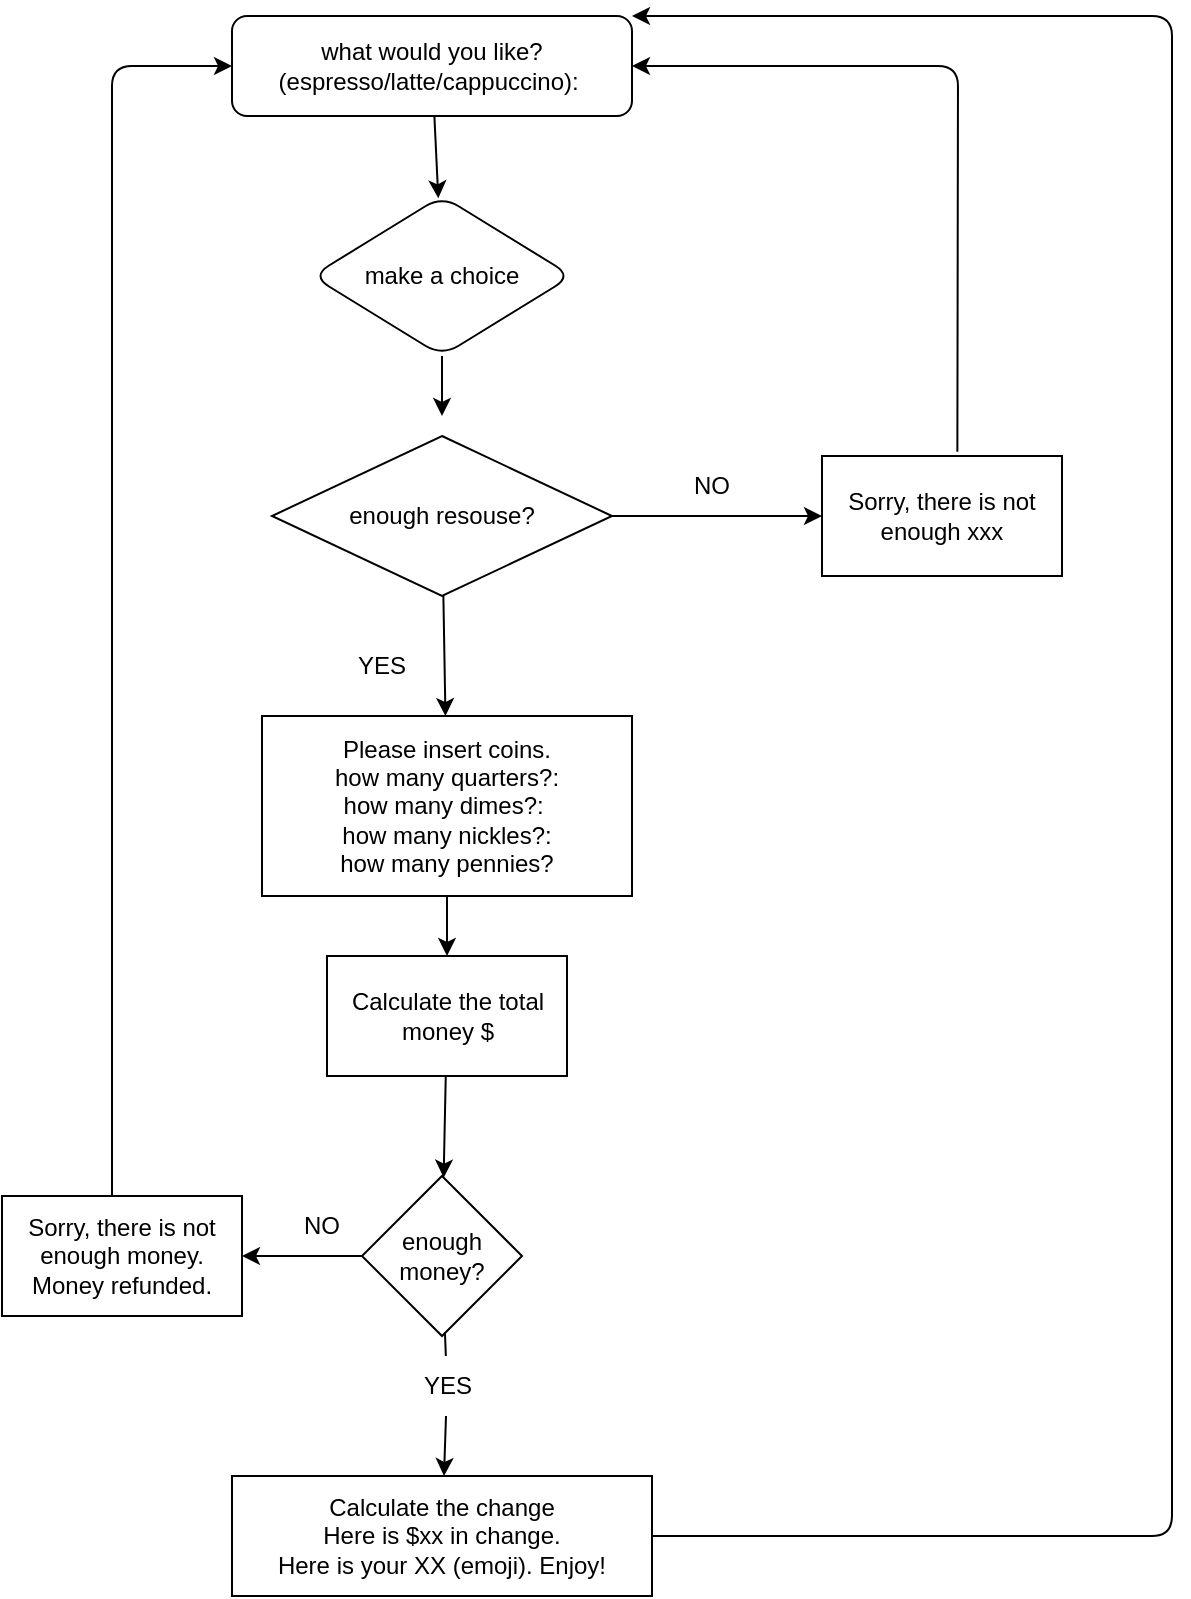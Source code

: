 <mxfile>
    <diagram id="g9x4P5zSO4WS4tSMn_Hg" name="Page-1">
        <mxGraphModel dx="754" dy="612" grid="1" gridSize="10" guides="1" tooltips="1" connect="1" arrows="1" fold="1" page="1" pageScale="1" pageWidth="850" pageHeight="1100" math="0" shadow="0">
            <root>
                <mxCell id="0"/>
                <mxCell id="1" parent="0"/>
                <mxCell id="4" value="" style="edgeStyle=none;html=1;" edge="1" parent="1" source="2" target="3">
                    <mxGeometry relative="1" as="geometry"/>
                </mxCell>
                <mxCell id="2" value="what would you like? (espresso/latte/cappuccino):&amp;nbsp;" style="rounded=1;whiteSpace=wrap;html=1;" vertex="1" parent="1">
                    <mxGeometry x="230" y="10" width="200" height="50" as="geometry"/>
                </mxCell>
                <mxCell id="5" style="edgeStyle=none;html=1;exitX=0.5;exitY=1;exitDx=0;exitDy=0;" edge="1" parent="1" source="3">
                    <mxGeometry relative="1" as="geometry">
                        <mxPoint x="335" y="210" as="targetPoint"/>
                    </mxGeometry>
                </mxCell>
                <mxCell id="3" value="make a choice" style="rhombus;whiteSpace=wrap;html=1;rounded=1;" vertex="1" parent="1">
                    <mxGeometry x="270" y="100" width="130" height="80" as="geometry"/>
                </mxCell>
                <mxCell id="8" value="" style="edgeStyle=none;html=1;" edge="1" parent="1" source="6" target="7">
                    <mxGeometry relative="1" as="geometry">
                        <Array as="points">
                            <mxPoint x="470" y="260"/>
                        </Array>
                    </mxGeometry>
                </mxCell>
                <mxCell id="11" value="" style="edgeStyle=none;html=1;" edge="1" parent="1" source="6" target="10">
                    <mxGeometry relative="1" as="geometry"/>
                </mxCell>
                <mxCell id="6" value="enough resouse?" style="rhombus;whiteSpace=wrap;html=1;" vertex="1" parent="1">
                    <mxGeometry x="250" y="220" width="170" height="80" as="geometry"/>
                </mxCell>
                <mxCell id="13" value="" style="edgeStyle=none;html=1;entryX=1;entryY=0.5;entryDx=0;entryDy=0;exitX=0.564;exitY=-0.036;exitDx=0;exitDy=0;exitPerimeter=0;" edge="1" parent="1" source="7" target="2">
                    <mxGeometry relative="1" as="geometry">
                        <mxPoint x="590" y="220" as="sourcePoint"/>
                        <mxPoint x="580" y="60" as="targetPoint"/>
                        <Array as="points">
                            <mxPoint x="593" y="35"/>
                        </Array>
                    </mxGeometry>
                </mxCell>
                <mxCell id="7" value="Sorry, there is not enough xxx" style="whiteSpace=wrap;html=1;" vertex="1" parent="1">
                    <mxGeometry x="525" y="230" width="120" height="60" as="geometry"/>
                </mxCell>
                <mxCell id="9" value="NO" style="text;html=1;strokeColor=none;fillColor=none;align=center;verticalAlign=middle;whiteSpace=wrap;rounded=0;" vertex="1" parent="1">
                    <mxGeometry x="440" y="230" width="60" height="30" as="geometry"/>
                </mxCell>
                <mxCell id="16" value="" style="edgeStyle=none;html=1;" edge="1" parent="1" source="10" target="15">
                    <mxGeometry relative="1" as="geometry"/>
                </mxCell>
                <mxCell id="10" value="Please insert coins.&lt;br&gt;how many quarters?:&lt;br&gt;how many dimes?:&amp;nbsp;&lt;br&gt;how many nickles?:&lt;br&gt;how many pennies?" style="whiteSpace=wrap;html=1;" vertex="1" parent="1">
                    <mxGeometry x="245" y="360" width="185" height="90" as="geometry"/>
                </mxCell>
                <mxCell id="14" value="YES" style="text;html=1;strokeColor=none;fillColor=none;align=center;verticalAlign=middle;whiteSpace=wrap;rounded=0;" vertex="1" parent="1">
                    <mxGeometry x="275" y="320" width="60" height="30" as="geometry"/>
                </mxCell>
                <mxCell id="20" value="" style="edgeStyle=none;html=1;" edge="1" parent="1" source="15" target="19">
                    <mxGeometry relative="1" as="geometry"/>
                </mxCell>
                <mxCell id="15" value="Calculate the total money $" style="whiteSpace=wrap;html=1;" vertex="1" parent="1">
                    <mxGeometry x="277.5" y="480" width="120" height="60" as="geometry"/>
                </mxCell>
                <mxCell id="22" value="" style="edgeStyle=none;html=1;" edge="1" parent="1" source="19" target="21">
                    <mxGeometry relative="1" as="geometry"/>
                </mxCell>
                <mxCell id="26" value="" style="edgeStyle=none;html=1;startArrow=none;" edge="1" parent="1" source="28" target="25">
                    <mxGeometry relative="1" as="geometry"/>
                </mxCell>
                <mxCell id="19" value="enough money?" style="rhombus;whiteSpace=wrap;html=1;" vertex="1" parent="1">
                    <mxGeometry x="295" y="590" width="80" height="80" as="geometry"/>
                </mxCell>
                <mxCell id="21" value="Sorry, there is not enough money. Money refunded." style="whiteSpace=wrap;html=1;" vertex="1" parent="1">
                    <mxGeometry x="115" y="600" width="120" height="60" as="geometry"/>
                </mxCell>
                <mxCell id="23" value="NO" style="text;html=1;strokeColor=none;fillColor=none;align=center;verticalAlign=middle;whiteSpace=wrap;rounded=0;" vertex="1" parent="1">
                    <mxGeometry x="245" y="600" width="60" height="30" as="geometry"/>
                </mxCell>
                <mxCell id="24" value="" style="endArrow=classic;html=1;entryX=0;entryY=0.5;entryDx=0;entryDy=0;" edge="1" parent="1" target="2">
                    <mxGeometry width="50" height="50" relative="1" as="geometry">
                        <mxPoint x="170" y="600" as="sourcePoint"/>
                        <mxPoint x="170" y="30" as="targetPoint"/>
                        <Array as="points">
                            <mxPoint x="170" y="35"/>
                        </Array>
                    </mxGeometry>
                </mxCell>
                <mxCell id="25" value="Calculate the change&lt;br&gt;Here is $xx in change.&lt;br&gt;Here is your XX (emoji). Enjoy!" style="whiteSpace=wrap;html=1;" vertex="1" parent="1">
                    <mxGeometry x="230" y="740" width="210" height="60" as="geometry"/>
                </mxCell>
                <mxCell id="27" value="" style="edgeStyle=none;html=1;endArrow=none;" edge="1" parent="1" source="19" target="28">
                    <mxGeometry relative="1" as="geometry">
                        <mxPoint x="335.889" y="669.111" as="sourcePoint"/>
                        <mxPoint x="336.818" y="710" as="targetPoint"/>
                    </mxGeometry>
                </mxCell>
                <mxCell id="28" value="YES" style="text;html=1;strokeColor=none;fillColor=none;align=center;verticalAlign=middle;whiteSpace=wrap;rounded=0;" vertex="1" parent="1">
                    <mxGeometry x="307.5" y="680" width="60" height="30" as="geometry"/>
                </mxCell>
                <mxCell id="31" value="" style="endArrow=classic;html=1;entryX=1;entryY=0;entryDx=0;entryDy=0;" edge="1" parent="1" target="2">
                    <mxGeometry width="50" height="50" relative="1" as="geometry">
                        <mxPoint x="440" y="770" as="sourcePoint"/>
                        <mxPoint x="680" y="770" as="targetPoint"/>
                        <Array as="points">
                            <mxPoint x="700" y="770"/>
                            <mxPoint x="700" y="380"/>
                            <mxPoint x="700" y="10"/>
                        </Array>
                    </mxGeometry>
                </mxCell>
            </root>
        </mxGraphModel>
    </diagram>
</mxfile>